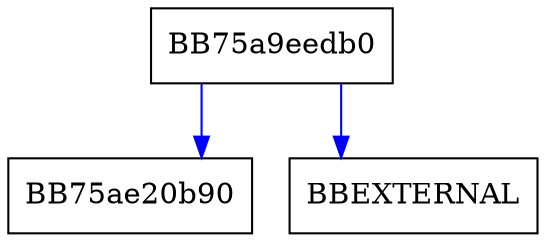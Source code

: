 digraph notify_one {
  node [shape="box"];
  graph [splines=ortho];
  BB75a9eedb0 -> BB75ae20b90 [color="blue"];
  BB75a9eedb0 -> BBEXTERNAL:00000105 [color="blue"];
}